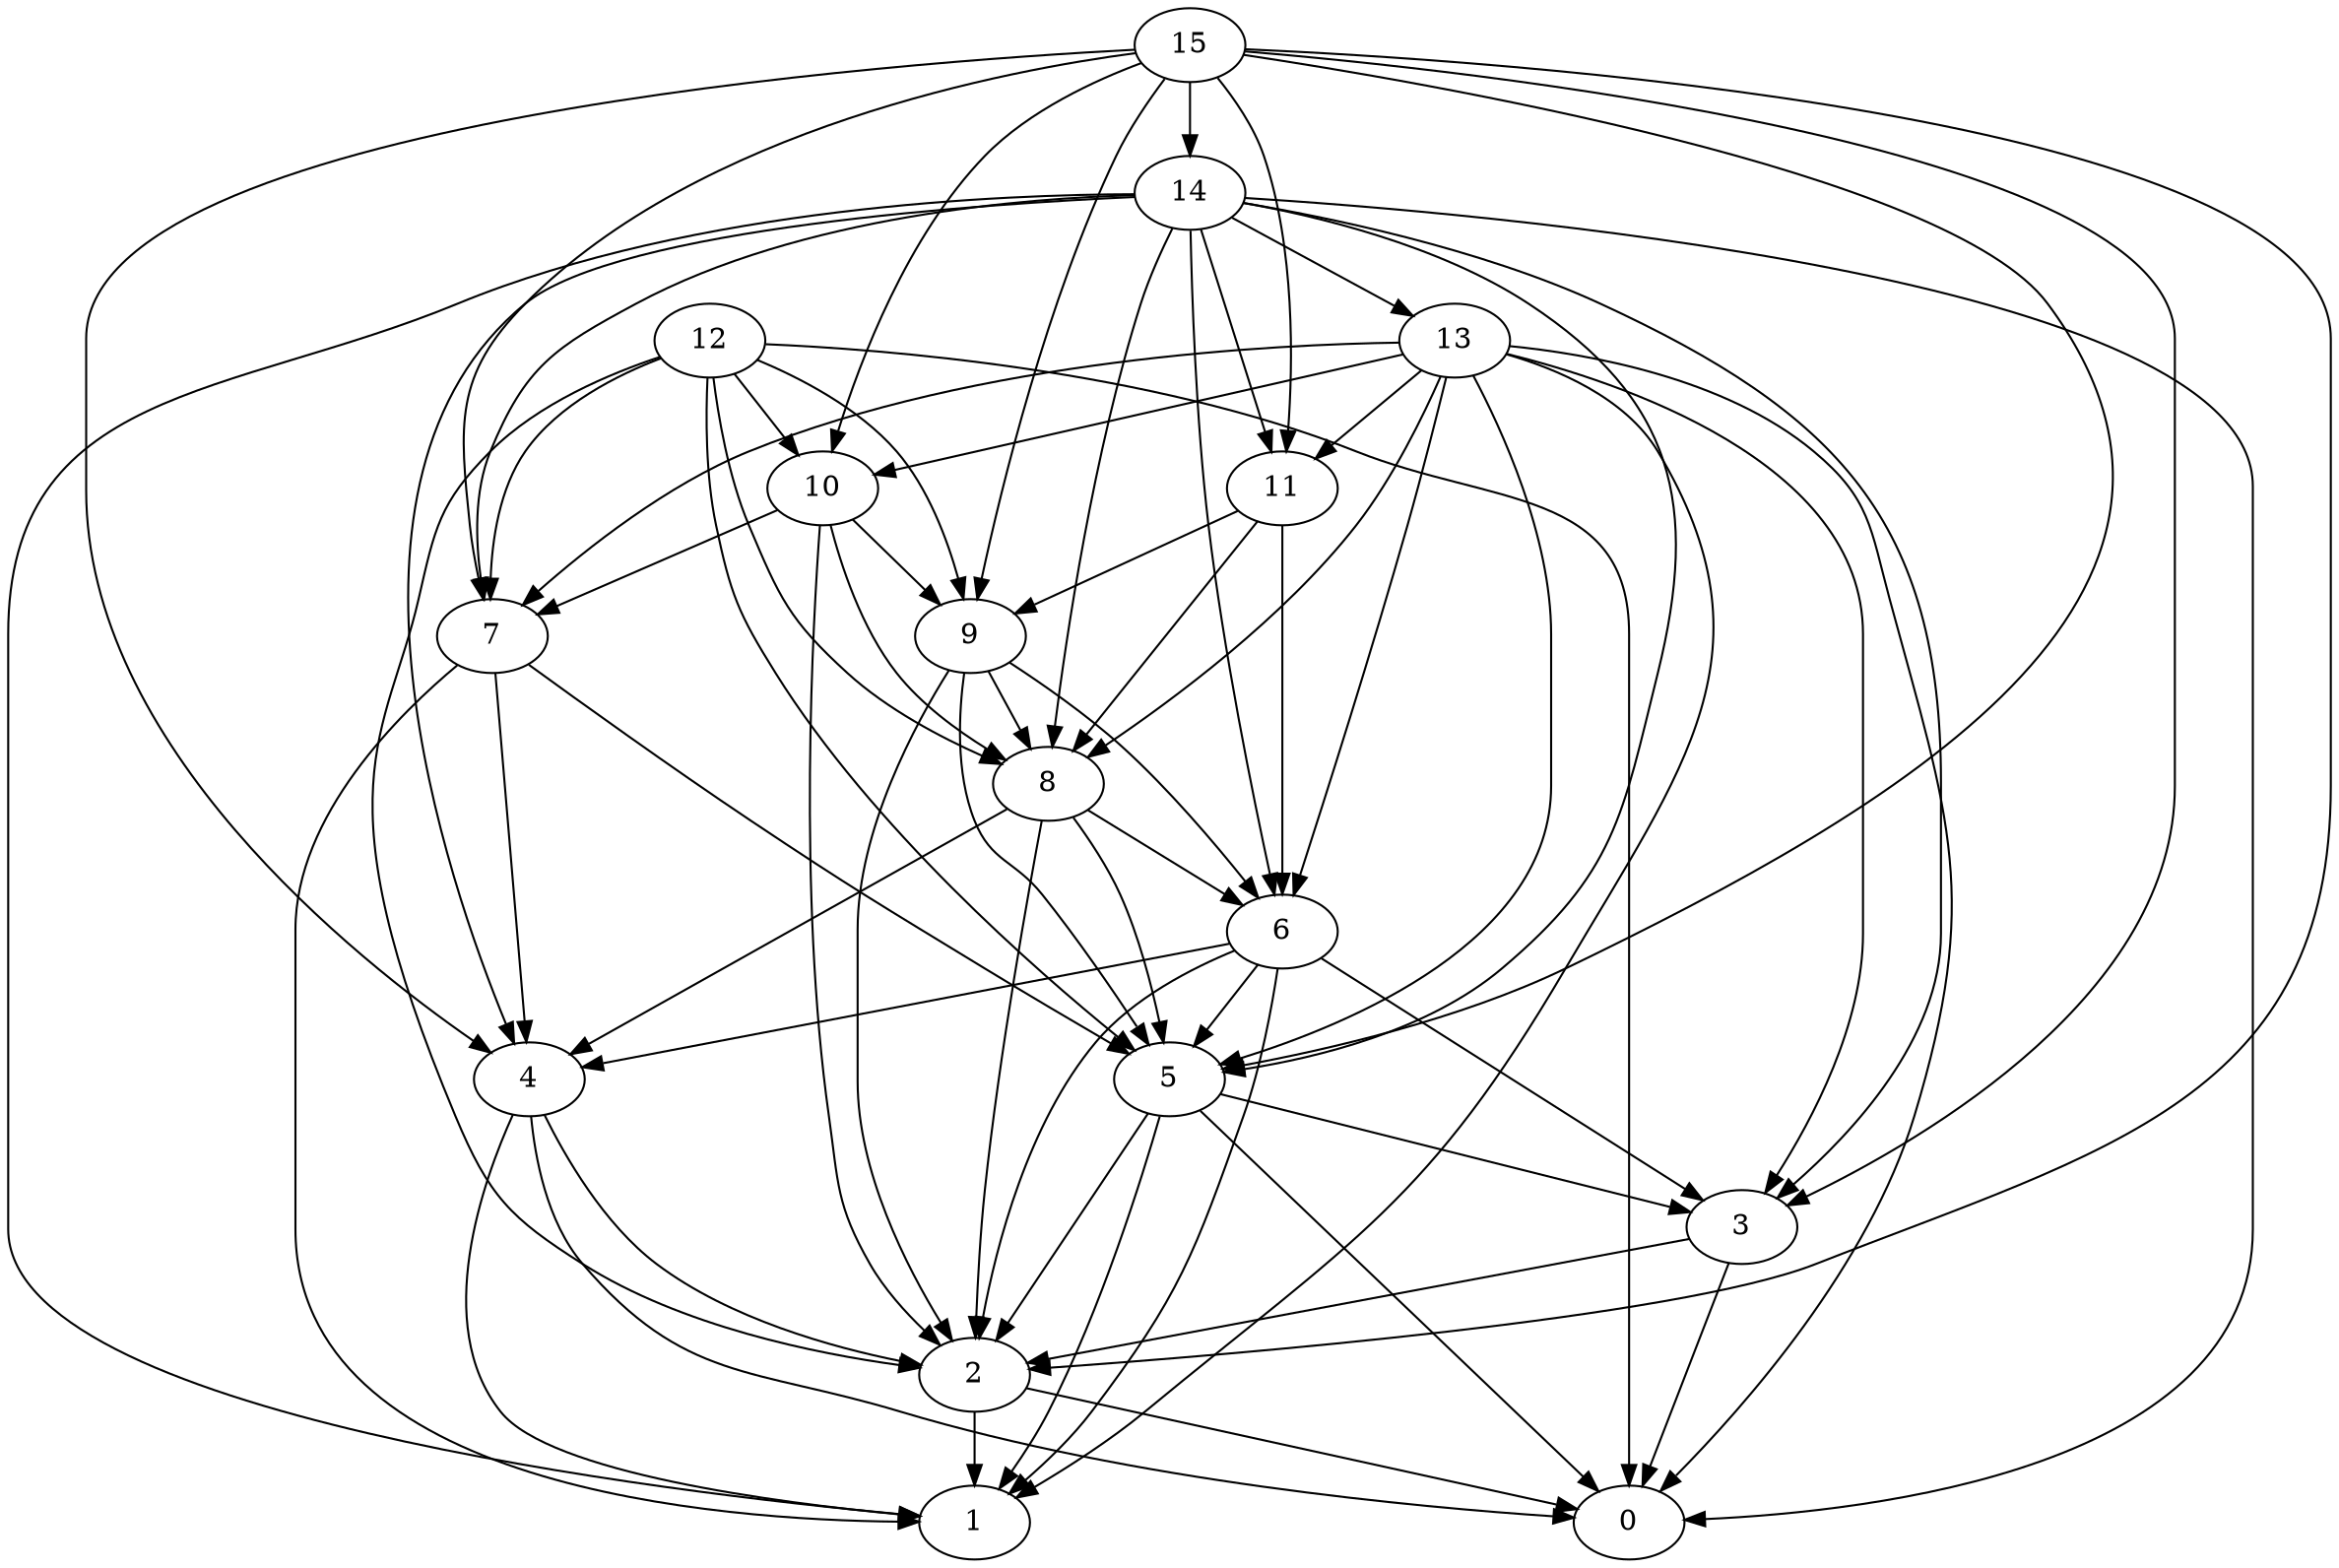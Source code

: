 digraph "Random_Nodes_16_Density_4.31_CCR_1.00_WeightType_Random_Homogeneous-6" {
15 [Weight=30];
14 [Weight=13];
13 [Weight=34];
12 [Weight=21];
10 [Weight=17];
11 [Weight=17];
9 [Weight=8];
8 [Weight=21];
6 [Weight=34];
7 [Weight=30];
5 [Weight=8];
3 [Weight=38];
4 [Weight=30];
2 [Weight=30];
1 [Weight=42];
0 [Weight=21];
10 -> 7 [Weight=5];
15 -> 3 [Weight=10];
12 -> 5 [Weight=6];
7 -> 5 [Weight=4];
15 -> 4 [Weight=5];
14 -> 13 [Weight=2];
13 -> 0 [Weight=6];
6 -> 2 [Weight=3];
7 -> 1 [Weight=6];
13 -> 5 [Weight=3];
4 -> 2 [Weight=9];
5 -> 0 [Weight=10];
6 -> 5 [Weight=3];
10 -> 9 [Weight=10];
12 -> 10 [Weight=7];
11 -> 8 [Weight=6];
11 -> 6 [Weight=8];
13 -> 1 [Weight=9];
2 -> 1 [Weight=4];
14 -> 7 [Weight=6];
11 -> 9 [Weight=5];
14 -> 6 [Weight=2];
13 -> 6 [Weight=2];
9 -> 5 [Weight=3];
14 -> 3 [Weight=3];
14 -> 11 [Weight=4];
8 -> 4 [Weight=8];
5 -> 2 [Weight=5];
4 -> 0 [Weight=8];
12 -> 2 [Weight=7];
12 -> 0 [Weight=5];
15 -> 11 [Weight=9];
12 -> 9 [Weight=7];
6 -> 1 [Weight=4];
8 -> 2 [Weight=8];
15 -> 14 [Weight=3];
7 -> 4 [Weight=6];
12 -> 7 [Weight=5];
3 -> 2 [Weight=4];
13 -> 10 [Weight=5];
8 -> 5 [Weight=2];
13 -> 8 [Weight=3];
9 -> 2 [Weight=9];
9 -> 6 [Weight=2];
4 -> 1 [Weight=4];
15 -> 10 [Weight=8];
9 -> 8 [Weight=3];
6 -> 4 [Weight=2];
14 -> 1 [Weight=4];
5 -> 1 [Weight=9];
14 -> 5 [Weight=5];
13 -> 11 [Weight=2];
8 -> 6 [Weight=7];
10 -> 2 [Weight=10];
3 -> 0 [Weight=10];
14 -> 4 [Weight=3];
15 -> 5 [Weight=7];
15 -> 9 [Weight=6];
2 -> 0 [Weight=7];
14 -> 8 [Weight=6];
13 -> 3 [Weight=7];
14 -> 0 [Weight=8];
12 -> 8 [Weight=6];
10 -> 8 [Weight=2];
15 -> 2 [Weight=8];
13 -> 7 [Weight=7];
5 -> 3 [Weight=7];
15 -> 7 [Weight=9];
6 -> 3 [Weight=5];
}
